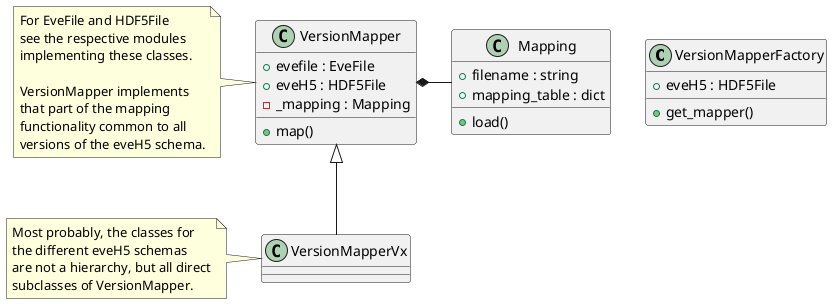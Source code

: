 @startuml
'https://plantuml.com/class-diagram

class VersionMapperFactory {
    +eveH5 : HDF5File
    +get_mapper()
}

class VersionMapper {
    +evefile : EveFile
    +eveH5 : HDF5File
    -_mapping : Mapping
    +map()
}
note left of VersionMapper
    For EveFile and HDF5File
    see the respective modules
    implementing these classes.

    VersionMapper implements
    that part of the mapping
    functionality common to all
    versions of the eveH5 schema.
endnote

class Mapping {
    +filename : string
    +mapping_table : dict
    +load()
}

VersionMapper *- Mapping

class VersionMapperVx extends VersionMapper {
}
note left of VersionMapperVx
    Most probably, the classes for
    the different eveH5 schemas
    are not a hierarchy, but all direct
    subclasses of VersionMapper.
endnote

@enduml